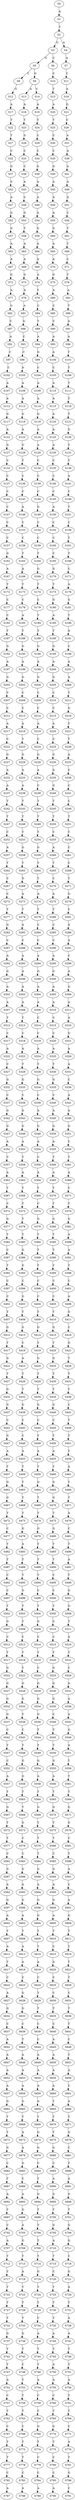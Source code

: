 strict digraph  {
	S0 -> S1 [ label = A ];
	S1 -> S2 [ label = T ];
	S2 -> S3 [ label = G ];
	S2 -> S4 [ label = A ];
	S3 -> S5 [ label = G ];
	S3 -> S6 [ label = C ];
	S4 -> S7 [ label = A ];
	S5 -> S8 [ label = C ];
	S5 -> S9 [ label = G ];
	S6 -> S10 [ label = C ];
	S7 -> S11 [ label = C ];
	S8 -> S12 [ label = G ];
	S9 -> S13 [ label = A ];
	S9 -> S14 [ label = C ];
	S10 -> S15 [ label = T ];
	S11 -> S16 [ label = A ];
	S12 -> S17 [ label = A ];
	S13 -> S18 [ label = A ];
	S14 -> S19 [ label = A ];
	S15 -> S20 [ label = A ];
	S16 -> S21 [ label = G ];
	S17 -> S22 [ label = T ];
	S18 -> S23 [ label = T ];
	S19 -> S24 [ label = T ];
	S20 -> S25 [ label = T ];
	S21 -> S26 [ label = C ];
	S22 -> S27 [ label = T ];
	S23 -> S28 [ label = G ];
	S24 -> S29 [ label = C ];
	S25 -> S30 [ label = C ];
	S26 -> S31 [ label = A ];
	S27 -> S32 [ label = C ];
	S28 -> S33 [ label = C ];
	S29 -> S34 [ label = C ];
	S30 -> S35 [ label = C ];
	S31 -> S36 [ label = A ];
	S32 -> S37 [ label = G ];
	S33 -> S38 [ label = C ];
	S34 -> S39 [ label = G ];
	S35 -> S40 [ label = G ];
	S36 -> S41 [ label = A ];
	S37 -> S42 [ label = C ];
	S38 -> S43 [ label = A ];
	S39 -> S44 [ label = A ];
	S40 -> S45 [ label = A ];
	S41 -> S46 [ label = A ];
	S42 -> S47 [ label = A ];
	S43 -> S48 [ label = C ];
	S44 -> S49 [ label = A ];
	S45 -> S50 [ label = A ];
	S46 -> S51 [ label = G ];
	S47 -> S52 [ label = G ];
	S48 -> S53 [ label = G ];
	S49 -> S54 [ label = A ];
	S50 -> S55 [ label = A ];
	S51 -> S56 [ label = C ];
	S52 -> S57 [ label = G ];
	S53 -> S58 [ label = T ];
	S54 -> S59 [ label = G ];
	S55 -> S60 [ label = G ];
	S56 -> S61 [ label = T ];
	S57 -> S62 [ label = A ];
	S58 -> S63 [ label = A ];
	S59 -> S64 [ label = A ];
	S60 -> S65 [ label = A ];
	S61 -> S66 [ label = T ];
	S62 -> S67 [ label = A ];
	S63 -> S68 [ label = A ];
	S64 -> S69 [ label = A ];
	S65 -> S70 [ label = A ];
	S66 -> S71 [ label = C ];
	S67 -> S72 [ label = G ];
	S68 -> S73 [ label = G ];
	S69 -> S74 [ label = A ];
	S70 -> S75 [ label = G ];
	S71 -> S76 [ label = T ];
	S72 -> S77 [ label = A ];
	S73 -> S78 [ label = A ];
	S74 -> S79 [ label = T ];
	S75 -> S80 [ label = A ];
	S76 -> S81 [ label = A ];
	S77 -> S82 [ label = G ];
	S78 -> S83 [ label = A ];
	S79 -> S84 [ label = C ];
	S80 -> S85 [ label = C ];
	S81 -> S86 [ label = T ];
	S82 -> S87 [ label = C ];
	S83 -> S88 [ label = G ];
	S84 -> S89 [ label = T ];
	S85 -> S90 [ label = C ];
	S86 -> S91 [ label = A ];
	S87 -> S92 [ label = A ];
	S88 -> S93 [ label = C ];
	S89 -> S94 [ label = A ];
	S90 -> S95 [ label = A ];
	S91 -> S96 [ label = A ];
	S92 -> S97 [ label = C ];
	S93 -> S98 [ label = C ];
	S94 -> S99 [ label = G ];
	S95 -> S100 [ label = A ];
	S96 -> S101 [ label = T ];
	S97 -> S102 [ label = C ];
	S98 -> S103 [ label = A ];
	S99 -> S104 [ label = C ];
	S100 -> S105 [ label = C ];
	S101 -> S106 [ label = T ];
	S102 -> S107 [ label = A ];
	S103 -> S108 [ label = A ];
	S104 -> S109 [ label = A ];
	S105 -> S110 [ label = A ];
	S106 -> S111 [ label = T ];
	S107 -> S112 [ label = A ];
	S108 -> S113 [ label = A ];
	S109 -> S114 [ label = A ];
	S110 -> S115 [ label = A ];
	S111 -> S116 [ label = T ];
	S112 -> S117 [ label = G ];
	S113 -> S118 [ label = G ];
	S114 -> S119 [ label = G ];
	S115 -> S120 [ label = A ];
	S116 -> S121 [ label = T ];
	S117 -> S122 [ label = A ];
	S118 -> S123 [ label = A ];
	S119 -> S124 [ label = A ];
	S120 -> S125 [ label = A ];
	S121 -> S126 [ label = G ];
	S122 -> S127 [ label = G ];
	S123 -> S128 [ label = G ];
	S124 -> S129 [ label = A ];
	S125 -> S130 [ label = A ];
	S126 -> S131 [ label = T ];
	S127 -> S132 [ label = C ];
	S128 -> S133 [ label = T ];
	S129 -> S134 [ label = C ];
	S130 -> S135 [ label = C ];
	S131 -> S136 [ label = T ];
	S132 -> S137 [ label = C ];
	S133 -> S138 [ label = C ];
	S134 -> S139 [ label = C ];
	S135 -> S140 [ label = C ];
	S136 -> S141 [ label = A ];
	S137 -> S142 [ label = C ];
	S138 -> S143 [ label = C ];
	S139 -> S144 [ label = C ];
	S140 -> S145 [ label = C ];
	S141 -> S146 [ label = C ];
	S142 -> S147 [ label = C ];
	S143 -> S148 [ label = A ];
	S144 -> S149 [ label = G ];
	S145 -> S150 [ label = A ];
	S146 -> S151 [ label = T ];
	S147 -> S152 [ label = C ];
	S148 -> S153 [ label = C ];
	S149 -> S154 [ label = C ];
	S150 -> S155 [ label = C ];
	S151 -> S156 [ label = C ];
	S152 -> S157 [ label = C ];
	S153 -> S158 [ label = C ];
	S154 -> S159 [ label = C ];
	S155 -> S160 [ label = C ];
	S156 -> S161 [ label = T ];
	S157 -> S162 [ label = G ];
	S158 -> S163 [ label = T ];
	S159 -> S164 [ label = T ];
	S160 -> S165 [ label = C ];
	S161 -> S166 [ label = T ];
	S162 -> S167 [ label = A ];
	S163 -> S168 [ label = A ];
	S164 -> S169 [ label = G ];
	S165 -> S170 [ label = G ];
	S166 -> S171 [ label = C ];
	S167 -> S172 [ label = T ];
	S168 -> S173 [ label = T ];
	S169 -> S174 [ label = T ];
	S170 -> S175 [ label = T ];
	S171 -> S176 [ label = A ];
	S172 -> S177 [ label = C ];
	S173 -> S178 [ label = C ];
	S174 -> S179 [ label = C ];
	S175 -> S180 [ label = G ];
	S176 -> S181 [ label = G ];
	S177 -> S182 [ label = C ];
	S178 -> S183 [ label = A ];
	S179 -> S184 [ label = T ];
	S180 -> S185 [ label = A ];
	S181 -> S186 [ label = T ];
	S182 -> S187 [ label = T ];
	S183 -> S188 [ label = T ];
	S184 -> S189 [ label = T ];
	S185 -> S190 [ label = T ];
	S186 -> S191 [ label = A ];
	S187 -> S192 [ label = G ];
	S188 -> S193 [ label = G ];
	S189 -> S194 [ label = G ];
	S190 -> S195 [ label = G ];
	S191 -> S196 [ label = C ];
	S192 -> S197 [ label = A ];
	S193 -> S198 [ label = A ];
	S194 -> S199 [ label = A ];
	S195 -> S200 [ label = A ];
	S196 -> S201 [ label = A ];
	S197 -> S202 [ label = G ];
	S198 -> S203 [ label = G ];
	S199 -> S204 [ label = G ];
	S200 -> S205 [ label = G ];
	S201 -> S206 [ label = A ];
	S202 -> S207 [ label = C ];
	S203 -> S208 [ label = C ];
	S204 -> S209 [ label = C ];
	S205 -> S210 [ label = C ];
	S206 -> S211 [ label = T ];
	S207 -> S212 [ label = C ];
	S208 -> S213 [ label = C ];
	S209 -> S214 [ label = C ];
	S210 -> S215 [ label = C ];
	S211 -> S216 [ label = G ];
	S212 -> S217 [ label = A ];
	S213 -> S218 [ label = A ];
	S214 -> S219 [ label = A ];
	S215 -> S220 [ label = A ];
	S216 -> S221 [ label = T ];
	S217 -> S222 [ label = C ];
	S218 -> S223 [ label = T ];
	S219 -> S224 [ label = C ];
	S220 -> S225 [ label = C ];
	S221 -> S226 [ label = T ];
	S222 -> S227 [ label = G ];
	S223 -> S228 [ label = G ];
	S224 -> S229 [ label = G ];
	S225 -> S230 [ label = G ];
	S226 -> S231 [ label = A ];
	S227 -> S232 [ label = A ];
	S228 -> S233 [ label = A ];
	S229 -> S234 [ label = A ];
	S230 -> S235 [ label = A ];
	S231 -> S236 [ label = C ];
	S232 -> S237 [ label = A ];
	S233 -> S238 [ label = A ];
	S234 -> S239 [ label = C ];
	S235 -> S240 [ label = G ];
	S236 -> S241 [ label = C ];
	S237 -> S242 [ label = T ];
	S238 -> S243 [ label = T ];
	S239 -> S244 [ label = T ];
	S240 -> S245 [ label = T ];
	S241 -> S246 [ label = C ];
	S242 -> S247 [ label = T ];
	S243 -> S248 [ label = T ];
	S244 -> S249 [ label = T ];
	S245 -> S250 [ label = T ];
	S246 -> S251 [ label = T ];
	S247 -> S252 [ label = C ];
	S248 -> S253 [ label = T ];
	S249 -> S254 [ label = T ];
	S250 -> S255 [ label = C ];
	S251 -> S256 [ label = C ];
	S252 -> S257 [ label = A ];
	S253 -> S258 [ label = G ];
	S254 -> S259 [ label = G ];
	S255 -> S260 [ label = A ];
	S256 -> S261 [ label = C ];
	S257 -> S262 [ label = T ];
	S258 -> S263 [ label = T ];
	S259 -> S264 [ label = T ];
	S260 -> S265 [ label = T ];
	S261 -> S266 [ label = C ];
	S262 -> S267 [ label = C ];
	S263 -> S268 [ label = G ];
	S264 -> S269 [ label = T ];
	S265 -> S270 [ label = C ];
	S266 -> S271 [ label = T ];
	S267 -> S272 [ label = C ];
	S268 -> S273 [ label = A ];
	S269 -> S274 [ label = A ];
	S270 -> S275 [ label = A ];
	S271 -> S276 [ label = G ];
	S272 -> S277 [ label = T ];
	S273 -> S278 [ label = T ];
	S274 -> S279 [ label = T ];
	S275 -> S280 [ label = T ];
	S276 -> S281 [ label = C ];
	S277 -> S282 [ label = G ];
	S278 -> S283 [ label = A ];
	S279 -> S284 [ label = C ];
	S280 -> S285 [ label = C ];
	S281 -> S286 [ label = A ];
	S282 -> S287 [ label = C ];
	S283 -> S288 [ label = C ];
	S284 -> S289 [ label = C ];
	S285 -> S290 [ label = C ];
	S286 -> S291 [ label = A ];
	S287 -> S292 [ label = A ];
	S288 -> S293 [ label = A ];
	S289 -> S294 [ label = A ];
	S290 -> S295 [ label = A ];
	S291 -> S296 [ label = C ];
	S292 -> S297 [ label = G ];
	S293 -> S298 [ label = A ];
	S294 -> S299 [ label = G ];
	S295 -> S300 [ label = G ];
	S296 -> S301 [ label = A ];
	S297 -> S302 [ label = A ];
	S298 -> S303 [ label = A ];
	S299 -> S304 [ label = A ];
	S300 -> S305 [ label = A ];
	S301 -> S306 [ label = G ];
	S302 -> S307 [ label = A ];
	S303 -> S308 [ label = A ];
	S304 -> S309 [ label = A ];
	S305 -> S310 [ label = A ];
	S306 -> S311 [ label = A ];
	S307 -> S312 [ label = T ];
	S308 -> S313 [ label = T ];
	S309 -> S314 [ label = C ];
	S310 -> S315 [ label = C ];
	S311 -> S316 [ label = A ];
	S312 -> S317 [ label = C ];
	S313 -> S318 [ label = C ];
	S314 -> S319 [ label = C ];
	S315 -> S320 [ label = C ];
	S316 -> S321 [ label = G ];
	S317 -> S322 [ label = A ];
	S318 -> S323 [ label = A ];
	S319 -> S324 [ label = A ];
	S320 -> S325 [ label = A ];
	S321 -> S326 [ label = A ];
	S322 -> S327 [ label = C ];
	S323 -> S328 [ label = T ];
	S324 -> S329 [ label = T ];
	S325 -> S330 [ label = T ];
	S326 -> S331 [ label = A ];
	S327 -> S332 [ label = G ];
	S328 -> S333 [ label = G ];
	S329 -> S334 [ label = G ];
	S330 -> S335 [ label = G ];
	S331 -> S336 [ label = C ];
	S332 -> S337 [ label = C ];
	S333 -> S338 [ label = C ];
	S334 -> S339 [ label = C ];
	S335 -> S340 [ label = C ];
	S336 -> S341 [ label = A ];
	S337 -> S342 [ label = G ];
	S338 -> S343 [ label = G ];
	S339 -> S344 [ label = A ];
	S340 -> S345 [ label = A ];
	S341 -> S346 [ label = A ];
	S342 -> S347 [ label = G ];
	S343 -> S348 [ label = G ];
	S344 -> S349 [ label = G ];
	S345 -> S350 [ label = G ];
	S346 -> S351 [ label = G ];
	S347 -> S352 [ label = A ];
	S348 -> S353 [ label = A ];
	S349 -> S354 [ label = A ];
	S350 -> S355 [ label = A ];
	S351 -> S356 [ label = C ];
	S352 -> S357 [ label = C ];
	S353 -> S358 [ label = T ];
	S354 -> S359 [ label = C ];
	S355 -> S360 [ label = T ];
	S356 -> S361 [ label = T ];
	S357 -> S362 [ label = A ];
	S358 -> S363 [ label = A ];
	S359 -> S364 [ label = A ];
	S360 -> S365 [ label = A ];
	S361 -> S366 [ label = A ];
	S362 -> S367 [ label = T ];
	S363 -> S368 [ label = T ];
	S364 -> S369 [ label = T ];
	S365 -> S370 [ label = T ];
	S366 -> S371 [ label = C ];
	S367 -> S372 [ label = C ];
	S368 -> S373 [ label = T ];
	S369 -> S374 [ label = C ];
	S370 -> S375 [ label = T ];
	S371 -> S376 [ label = T ];
	S372 -> S377 [ label = G ];
	S373 -> S378 [ label = T ];
	S374 -> S379 [ label = G ];
	S375 -> S380 [ label = G ];
	S376 -> S381 [ label = G ];
	S377 -> S382 [ label = T ];
	S378 -> S383 [ label = T ];
	S379 -> S384 [ label = T ];
	S380 -> S385 [ label = T ];
	S381 -> S386 [ label = A ];
	S382 -> S387 [ label = C ];
	S383 -> S388 [ label = G ];
	S384 -> S389 [ label = T ];
	S385 -> S390 [ label = T ];
	S386 -> S391 [ label = A ];
	S387 -> S392 [ label = T ];
	S388 -> S393 [ label = G ];
	S389 -> S394 [ label = T ];
	S390 -> S395 [ label = T ];
	S391 -> S396 [ label = T ];
	S392 -> S397 [ label = C ];
	S393 -> S398 [ label = C ];
	S394 -> S399 [ label = C ];
	S395 -> S400 [ label = C ];
	S396 -> S401 [ label = C ];
	S397 -> S402 [ label = C ];
	S398 -> S403 [ label = G ];
	S399 -> S404 [ label = C ];
	S400 -> S405 [ label = C ];
	S401 -> S406 [ label = A ];
	S402 -> S407 [ label = T ];
	S403 -> S408 [ label = T ];
	S404 -> S409 [ label = T ];
	S405 -> S410 [ label = T ];
	S406 -> S411 [ label = G ];
	S407 -> S412 [ label = G ];
	S408 -> S413 [ label = G ];
	S409 -> S414 [ label = G ];
	S410 -> S415 [ label = G ];
	S411 -> S416 [ label = C ];
	S412 -> S417 [ label = T ];
	S413 -> S418 [ label = C ];
	S414 -> S419 [ label = T ];
	S415 -> S420 [ label = T ];
	S416 -> S421 [ label = G ];
	S417 -> S422 [ label = G ];
	S418 -> S423 [ label = A ];
	S419 -> S424 [ label = G ];
	S420 -> S425 [ label = G ];
	S421 -> S426 [ label = T ];
	S422 -> S427 [ label = T ];
	S423 -> S428 [ label = T ];
	S424 -> S429 [ label = T ];
	S425 -> S430 [ label = T ];
	S426 -> S431 [ label = T ];
	S427 -> S432 [ label = G ];
	S428 -> S433 [ label = T ];
	S429 -> S434 [ label = T ];
	S430 -> S435 [ label = T ];
	S431 -> S436 [ label = C ];
	S432 -> S437 [ label = G ];
	S433 -> S438 [ label = G ];
	S434 -> S439 [ label = G ];
	S435 -> S440 [ label = G ];
	S436 -> S441 [ label = C ];
	S437 -> S442 [ label = C ];
	S438 -> S443 [ label = C ];
	S439 -> S444 [ label = C ];
	S440 -> S445 [ label = C ];
	S441 -> S446 [ label = T ];
	S442 -> S447 [ label = G ];
	S443 -> S448 [ label = C ];
	S444 -> S449 [ label = T ];
	S445 -> S450 [ label = T ];
	S446 -> S451 [ label = T ];
	S447 -> S452 [ label = A ];
	S448 -> S453 [ label = A ];
	S449 -> S454 [ label = A ];
	S450 -> S455 [ label = A ];
	S451 -> S456 [ label = T ];
	S452 -> S457 [ label = T ];
	S453 -> S458 [ label = T ];
	S454 -> S459 [ label = T ];
	S455 -> S460 [ label = T ];
	S456 -> S461 [ label = A ];
	S457 -> S462 [ label = G ];
	S458 -> S463 [ label = T ];
	S459 -> S464 [ label = G ];
	S460 -> S465 [ label = G ];
	S461 -> S466 [ label = T ];
	S462 -> S467 [ label = G ];
	S463 -> S468 [ label = T ];
	S464 -> S469 [ label = T ];
	S465 -> S470 [ label = G ];
	S466 -> S471 [ label = T ];
	S467 -> S472 [ label = T ];
	S468 -> S473 [ label = T ];
	S469 -> S474 [ label = T ];
	S470 -> S475 [ label = T ];
	S471 -> S476 [ label = A ];
	S472 -> S477 [ label = C ];
	S473 -> S478 [ label = G ];
	S474 -> S479 [ label = G ];
	S475 -> S480 [ label = G ];
	S476 -> S481 [ label = C ];
	S477 -> S482 [ label = T ];
	S478 -> S483 [ label = A ];
	S479 -> S484 [ label = T ];
	S480 -> S485 [ label = T ];
	S481 -> S486 [ label = T ];
	S482 -> S487 [ label = T ];
	S483 -> S488 [ label = T ];
	S484 -> S489 [ label = T ];
	S485 -> S490 [ label = T ];
	S486 -> S491 [ label = A ];
	S487 -> S492 [ label = C ];
	S488 -> S493 [ label = T ];
	S489 -> S494 [ label = T ];
	S490 -> S495 [ label = C ];
	S491 -> S496 [ label = T ];
	S492 -> S497 [ label = C ];
	S493 -> S498 [ label = G ];
	S494 -> S499 [ label = C ];
	S495 -> S500 [ label = C ];
	S496 -> S501 [ label = G ];
	S497 -> S502 [ label = T ];
	S498 -> S503 [ label = T ];
	S499 -> S504 [ label = T ];
	S500 -> S505 [ label = T ];
	S501 -> S506 [ label = G ];
	S502 -> S507 [ label = G ];
	S503 -> S508 [ label = T ];
	S504 -> S509 [ label = G ];
	S505 -> S510 [ label = C ];
	S506 -> S511 [ label = T ];
	S507 -> S512 [ label = C ];
	S508 -> S513 [ label = C ];
	S509 -> S514 [ label = C ];
	S510 -> S515 [ label = C ];
	S511 -> S516 [ label = A ];
	S512 -> S517 [ label = T ];
	S513 -> S518 [ label = T ];
	S514 -> S519 [ label = T ];
	S515 -> S520 [ label = T ];
	S516 -> S521 [ label = T ];
	S517 -> S522 [ label = G ];
	S518 -> S523 [ label = T ];
	S519 -> S524 [ label = C ];
	S520 -> S525 [ label = G ];
	S521 -> S526 [ label = C ];
	S522 -> S527 [ label = G ];
	S523 -> S528 [ label = G ];
	S524 -> S529 [ label = G ];
	S525 -> S530 [ label = G ];
	S526 -> S531 [ label = A ];
	S527 -> S532 [ label = G ];
	S528 -> S533 [ label = G ];
	S529 -> S534 [ label = G ];
	S530 -> S535 [ label = G ];
	S531 -> S536 [ label = A ];
	S532 -> S537 [ label = G ];
	S533 -> S538 [ label = T ];
	S534 -> S539 [ label = G ];
	S535 -> S540 [ label = C ];
	S536 -> S541 [ label = A ];
	S537 -> S542 [ label = C ];
	S538 -> S543 [ label = C ];
	S539 -> S544 [ label = T ];
	S540 -> S545 [ label = T ];
	S541 -> S546 [ label = G ];
	S542 -> S547 [ label = T ];
	S543 -> S548 [ label = T ];
	S544 -> S549 [ label = T ];
	S545 -> S550 [ label = T ];
	S546 -> S551 [ label = A ];
	S547 -> S552 [ label = C ];
	S548 -> S553 [ label = G ];
	S549 -> S554 [ label = G ];
	S550 -> S555 [ label = G ];
	S551 -> S556 [ label = T ];
	S552 -> S557 [ label = A ];
	S553 -> S558 [ label = G ];
	S554 -> S559 [ label = A ];
	S555 -> S560 [ label = A ];
	S556 -> S561 [ label = T ];
	S557 -> S562 [ label = T ];
	S558 -> S563 [ label = T ];
	S559 -> S564 [ label = T ];
	S560 -> S565 [ label = T ];
	S561 -> S566 [ label = T ];
	S562 -> S567 [ label = G ];
	S563 -> S568 [ label = T ];
	S564 -> S569 [ label = G ];
	S565 -> S570 [ label = G ];
	S566 -> S571 [ label = G ];
	S567 -> S572 [ label = T ];
	S568 -> S573 [ label = G ];
	S569 -> S574 [ label = T ];
	S570 -> S575 [ label = T ];
	S571 -> S576 [ label = G ];
	S572 -> S577 [ label = T ];
	S573 -> S578 [ label = C ];
	S574 -> S579 [ label = T ];
	S575 -> S580 [ label = T ];
	S576 -> S581 [ label = C ];
	S577 -> S582 [ label = C ];
	S578 -> S583 [ label = C ];
	S579 -> S584 [ label = T ];
	S580 -> S585 [ label = C ];
	S581 -> S586 [ label = T ];
	S582 -> S587 [ label = G ];
	S583 -> S588 [ label = G ];
	S584 -> S589 [ label = G ];
	S585 -> S590 [ label = G ];
	S586 -> S591 [ label = A ];
	S587 -> S592 [ label = A ];
	S588 -> S593 [ label = A ];
	S589 -> S594 [ label = A ];
	S590 -> S595 [ label = A ];
	S591 -> S596 [ label = C ];
	S592 -> S597 [ label = G ];
	S593 -> S598 [ label = G ];
	S594 -> S599 [ label = G ];
	S595 -> S600 [ label = G ];
	S596 -> S601 [ label = A ];
	S597 -> S602 [ label = A ];
	S598 -> S603 [ label = A ];
	S599 -> S604 [ label = G ];
	S600 -> S605 [ label = A ];
	S601 -> S606 [ label = G ];
	S602 -> S607 [ label = T ];
	S603 -> S608 [ label = T ];
	S604 -> S609 [ label = T ];
	S605 -> S610 [ label = T ];
	S606 -> S611 [ label = T ];
	S607 -> S612 [ label = A ];
	S608 -> S613 [ label = A ];
	S609 -> S614 [ label = T ];
	S610 -> S615 [ label = C ];
	S611 -> S616 [ label = T ];
	S612 -> S617 [ label = T ];
	S613 -> S618 [ label = A ];
	S614 -> S619 [ label = A ];
	S615 -> S620 [ label = A ];
	S616 -> S621 [ label = T ];
	S617 -> S622 [ label = C ];
	S618 -> S623 [ label = C ];
	S619 -> S624 [ label = C ];
	S620 -> S625 [ label = C ];
	S621 -> S626 [ label = T ];
	S622 -> S627 [ label = A ];
	S623 -> S628 [ label = G ];
	S624 -> S629 [ label = T ];
	S625 -> S630 [ label = C ];
	S626 -> S631 [ label = C ];
	S627 -> S632 [ label = G ];
	S628 -> S633 [ label = G ];
	S629 -> S634 [ label = T ];
	S630 -> S635 [ label = T ];
	S631 -> S636 [ label = T ];
	S632 -> S637 [ label = C ];
	S633 -> S638 [ label = C ];
	S634 -> S639 [ label = C ];
	S635 -> S640 [ label = C ];
	S636 -> S641 [ label = T ];
	S637 -> S642 [ label = A ];
	S638 -> S643 [ label = T ];
	S639 -> S644 [ label = C ];
	S640 -> S645 [ label = A ];
	S641 -> S646 [ label = C ];
	S642 -> S647 [ label = A ];
	S643 -> S648 [ label = A ];
	S644 -> S649 [ label = A ];
	S645 -> S650 [ label = A ];
	S646 -> S651 [ label = T ];
	S647 -> S652 [ label = A ];
	S648 -> S653 [ label = A ];
	S649 -> S654 [ label = A ];
	S650 -> S655 [ label = A ];
	S651 -> S656 [ label = A ];
	S652 -> S657 [ label = A ];
	S653 -> S658 [ label = A ];
	S654 -> S659 [ label = A ];
	S655 -> S660 [ label = A ];
	S656 -> S661 [ label = C ];
	S657 -> S662 [ label = G ];
	S658 -> S663 [ label = G ];
	S659 -> S664 [ label = G ];
	S660 -> S665 [ label = T ];
	S661 -> S666 [ label = A ];
	S662 -> S667 [ label = T ];
	S663 -> S668 [ label = T ];
	S664 -> S669 [ label = T ];
	S665 -> S670 [ label = T ];
	S666 -> S671 [ label = T ];
	S667 -> S672 [ label = T ];
	S668 -> S673 [ label = A ];
	S669 -> S674 [ label = G ];
	S670 -> S675 [ label = T ];
	S671 -> S676 [ label = G ];
	S672 -> S677 [ label = G ];
	S673 -> S678 [ label = A ];
	S674 -> S679 [ label = G ];
	S675 -> S680 [ label = G ];
	S676 -> S681 [ label = C ];
	S677 -> S682 [ label = C ];
	S678 -> S683 [ label = G ];
	S679 -> S684 [ label = C ];
	S680 -> S685 [ label = C ];
	S681 -> S686 [ label = T ];
	S682 -> S687 [ label = T ];
	S683 -> S688 [ label = C ];
	S684 -> S689 [ label = T ];
	S685 -> S690 [ label = A ];
	S686 -> S691 [ label = A ];
	S687 -> S692 [ label = A ];
	S688 -> S693 [ label = A ];
	S689 -> S694 [ label = G ];
	S690 -> S695 [ label = G ];
	S691 -> S696 [ label = G ];
	S692 -> S697 [ label = T ];
	S693 -> S698 [ label = G ];
	S694 -> S699 [ label = T ];
	S695 -> S700 [ label = T ];
	S696 -> S701 [ label = T ];
	S697 -> S702 [ label = C ];
	S698 -> S703 [ label = A ];
	S699 -> S704 [ label = T ];
	S700 -> S705 [ label = G ];
	S701 -> S706 [ label = G ];
	S702 -> S707 [ label = A ];
	S703 -> S708 [ label = G ];
	S704 -> S709 [ label = T ];
	S705 -> S710 [ label = A ];
	S706 -> S711 [ label = G ];
	S707 -> S712 [ label = T ];
	S708 -> S713 [ label = T ];
	S709 -> S714 [ label = T ];
	S710 -> S715 [ label = T ];
	S711 -> S716 [ label = C ];
	S712 -> S717 [ label = T ];
	S713 -> S718 [ label = A ];
	S714 -> S719 [ label = G ];
	S715 -> S720 [ label = C ];
	S716 -> S721 [ label = G ];
	S717 -> S722 [ label = T ];
	S718 -> S723 [ label = T ];
	S719 -> S724 [ label = T ];
	S720 -> S725 [ label = T ];
	S721 -> S726 [ label = A ];
	S722 -> S727 [ label = T ];
	S723 -> S728 [ label = T ];
	S724 -> S729 [ label = T ];
	S725 -> S730 [ label = T ];
	S726 -> S731 [ label = T ];
	S727 -> S732 [ label = T ];
	S728 -> S733 [ label = T ];
	S729 -> S734 [ label = C ];
	S730 -> S735 [ label = T ];
	S731 -> S736 [ label = A ];
	S732 -> S737 [ label = G ];
	S733 -> S738 [ label = G ];
	S734 -> S739 [ label = A ];
	S735 -> S740 [ label = A ];
	S736 -> S741 [ label = A ];
	S737 -> S742 [ label = T ];
	S738 -> S743 [ label = T ];
	S739 -> S744 [ label = T ];
	S740 -> S745 [ label = T ];
	S741 -> S746 [ label = T ];
	S742 -> S747 [ label = T ];
	S743 -> S748 [ label = C ];
	S744 -> S749 [ label = T ];
	S745 -> S750 [ label = A ];
	S746 -> S751 [ label = T ];
	S747 -> S752 [ label = A ];
	S748 -> S753 [ label = T ];
	S749 -> S754 [ label = A ];
	S750 -> S755 [ label = A ];
	S751 -> S756 [ label = A ];
	S752 -> S757 [ label = C ];
	S753 -> S758 [ label = T ];
	S754 -> S759 [ label = C ];
	S755 -> S760 [ label = C ];
	S756 -> S761 [ label = T ];
	S757 -> S762 [ label = T ];
	S758 -> S763 [ label = T ];
	S759 -> S764 [ label = C ];
	S760 -> S765 [ label = T ];
	S761 -> S766 [ label = T ];
	S762 -> S767 [ label = C ];
	S763 -> S768 [ label = C ];
	S764 -> S769 [ label = G ];
	S765 -> S770 [ label = G ];
	S766 -> S771 [ label = C ];
	S767 -> S772 [ label = T ];
	S768 -> S773 [ label = T ];
	S769 -> S774 [ label = T ];
	S770 -> S775 [ label = T ];
	S771 -> S776 [ label = A ];
	S772 -> S777 [ label = T ];
	S773 -> S778 [ label = T ];
	S774 -> S779 [ label = C ];
	S775 -> S780 [ label = C ];
	S776 -> S781 [ label = T ];
	S777 -> S782 [ label = C ];
	S778 -> S783 [ label = C ];
	S779 -> S784 [ label = C ];
	S780 -> S785 [ label = C ];
	S781 -> S786 [ label = G ];
	S782 -> S787 [ label = A ];
	S783 -> S788 [ label = A ];
	S784 -> S789 [ label = A ];
	S785 -> S790 [ label = A ];
	S786 -> S791 [ label = C ];
}
